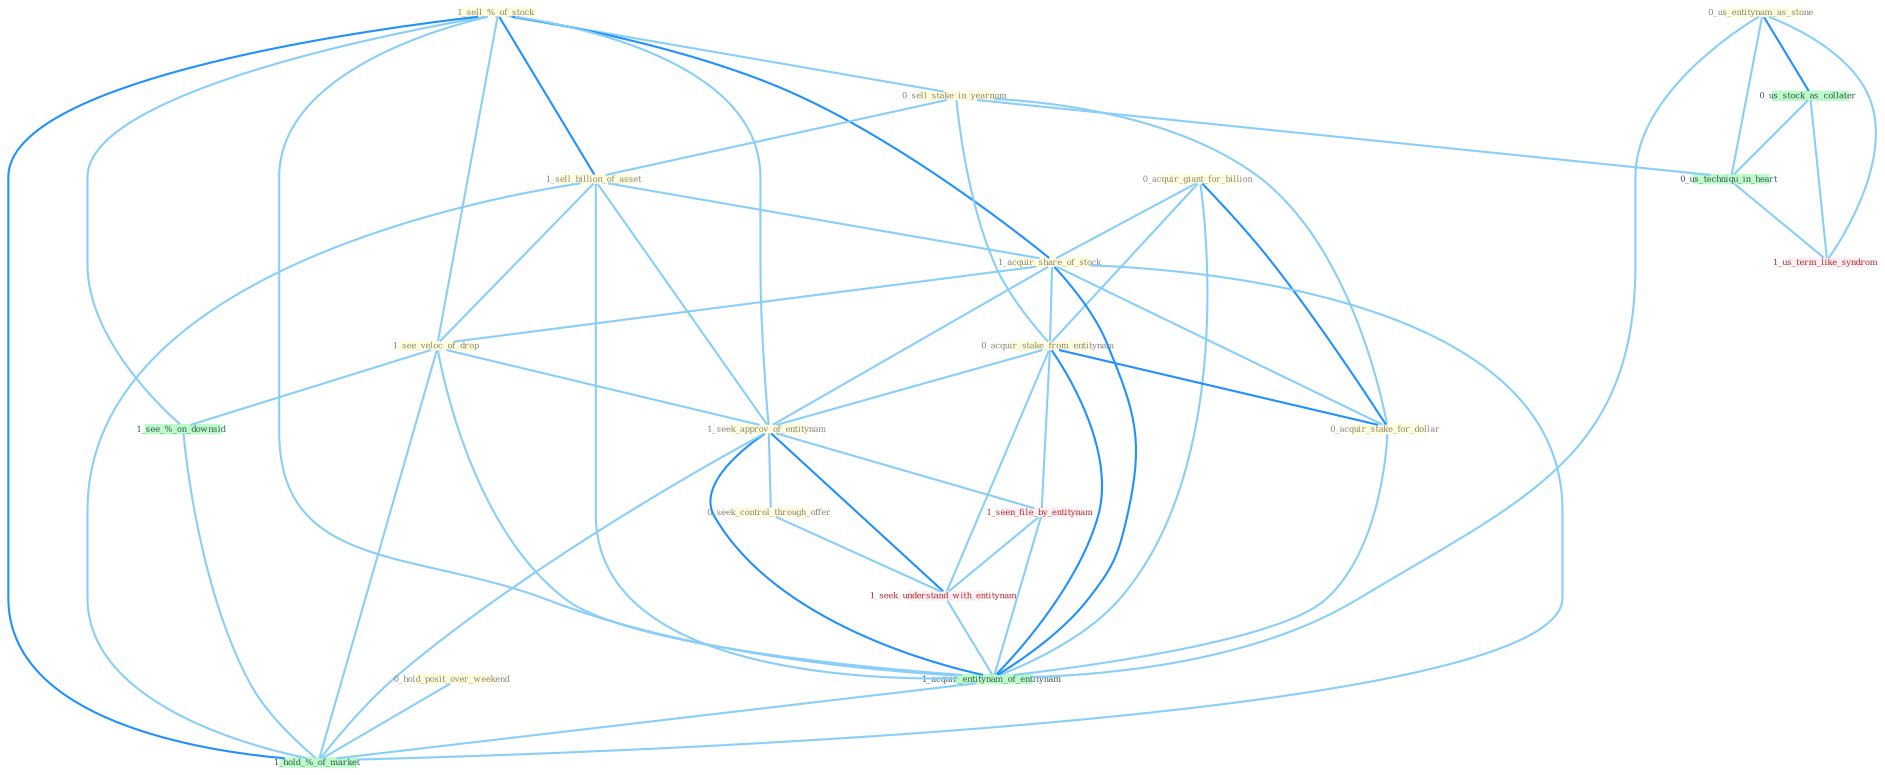 Graph G{ 
    node
    [shape=polygon,style=filled,width=.5,height=.06,color="#BDFCC9",fixedsize=true,fontsize=4,
    fontcolor="#2f4f4f"];
    {node
    [color="#ffffe0", fontcolor="#8b7d6b"] "1_sell_%_of_stock " "0_sell_stake_in_yearnum " "1_sell_billion_of_asset " "0_us_entitynam_as_stone " "0_acquir_giant_for_billion " "1_acquir_share_of_stock " "0_acquir_stake_from_entitynam " "1_see_veloc_of_drop " "1_seek_approv_of_entitynam " "0_acquir_stake_for_dollar " "0_hold_posit_over_weekend " "0_seek_control_through_offer "}
{node [color="#fff0f5", fontcolor="#b22222"] "1_seen_file_by_entitynam " "1_seek_understand_with_entitynam " "1_us_term_like_syndrom "}
edge [color="#B0E2FF"];

	"1_sell_%_of_stock " -- "0_sell_stake_in_yearnum " [w="1", color="#87cefa" ];
	"1_sell_%_of_stock " -- "1_sell_billion_of_asset " [w="2", color="#1e90ff" , len=0.8];
	"1_sell_%_of_stock " -- "1_acquir_share_of_stock " [w="2", color="#1e90ff" , len=0.8];
	"1_sell_%_of_stock " -- "1_see_veloc_of_drop " [w="1", color="#87cefa" ];
	"1_sell_%_of_stock " -- "1_seek_approv_of_entitynam " [w="1", color="#87cefa" ];
	"1_sell_%_of_stock " -- "1_acquir_entitynam_of_entitynam " [w="1", color="#87cefa" ];
	"1_sell_%_of_stock " -- "1_see_%_on_downsid " [w="1", color="#87cefa" ];
	"1_sell_%_of_stock " -- "1_hold_%_of_market " [w="2", color="#1e90ff" , len=0.8];
	"0_sell_stake_in_yearnum " -- "1_sell_billion_of_asset " [w="1", color="#87cefa" ];
	"0_sell_stake_in_yearnum " -- "0_acquir_stake_from_entitynam " [w="1", color="#87cefa" ];
	"0_sell_stake_in_yearnum " -- "0_acquir_stake_for_dollar " [w="1", color="#87cefa" ];
	"0_sell_stake_in_yearnum " -- "0_us_techniqu_in_heart " [w="1", color="#87cefa" ];
	"1_sell_billion_of_asset " -- "1_acquir_share_of_stock " [w="1", color="#87cefa" ];
	"1_sell_billion_of_asset " -- "1_see_veloc_of_drop " [w="1", color="#87cefa" ];
	"1_sell_billion_of_asset " -- "1_seek_approv_of_entitynam " [w="1", color="#87cefa" ];
	"1_sell_billion_of_asset " -- "1_acquir_entitynam_of_entitynam " [w="1", color="#87cefa" ];
	"1_sell_billion_of_asset " -- "1_hold_%_of_market " [w="1", color="#87cefa" ];
	"0_us_entitynam_as_stone " -- "0_us_stock_as_collater " [w="2", color="#1e90ff" , len=0.8];
	"0_us_entitynam_as_stone " -- "1_acquir_entitynam_of_entitynam " [w="1", color="#87cefa" ];
	"0_us_entitynam_as_stone " -- "0_us_techniqu_in_heart " [w="1", color="#87cefa" ];
	"0_us_entitynam_as_stone " -- "1_us_term_like_syndrom " [w="1", color="#87cefa" ];
	"0_acquir_giant_for_billion " -- "1_acquir_share_of_stock " [w="1", color="#87cefa" ];
	"0_acquir_giant_for_billion " -- "0_acquir_stake_from_entitynam " [w="1", color="#87cefa" ];
	"0_acquir_giant_for_billion " -- "0_acquir_stake_for_dollar " [w="2", color="#1e90ff" , len=0.8];
	"0_acquir_giant_for_billion " -- "1_acquir_entitynam_of_entitynam " [w="1", color="#87cefa" ];
	"1_acquir_share_of_stock " -- "0_acquir_stake_from_entitynam " [w="1", color="#87cefa" ];
	"1_acquir_share_of_stock " -- "1_see_veloc_of_drop " [w="1", color="#87cefa" ];
	"1_acquir_share_of_stock " -- "1_seek_approv_of_entitynam " [w="1", color="#87cefa" ];
	"1_acquir_share_of_stock " -- "0_acquir_stake_for_dollar " [w="1", color="#87cefa" ];
	"1_acquir_share_of_stock " -- "1_acquir_entitynam_of_entitynam " [w="2", color="#1e90ff" , len=0.8];
	"1_acquir_share_of_stock " -- "1_hold_%_of_market " [w="1", color="#87cefa" ];
	"0_acquir_stake_from_entitynam " -- "1_seek_approv_of_entitynam " [w="1", color="#87cefa" ];
	"0_acquir_stake_from_entitynam " -- "0_acquir_stake_for_dollar " [w="2", color="#1e90ff" , len=0.8];
	"0_acquir_stake_from_entitynam " -- "1_seen_file_by_entitynam " [w="1", color="#87cefa" ];
	"0_acquir_stake_from_entitynam " -- "1_seek_understand_with_entitynam " [w="1", color="#87cefa" ];
	"0_acquir_stake_from_entitynam " -- "1_acquir_entitynam_of_entitynam " [w="2", color="#1e90ff" , len=0.8];
	"1_see_veloc_of_drop " -- "1_seek_approv_of_entitynam " [w="1", color="#87cefa" ];
	"1_see_veloc_of_drop " -- "1_acquir_entitynam_of_entitynam " [w="1", color="#87cefa" ];
	"1_see_veloc_of_drop " -- "1_see_%_on_downsid " [w="1", color="#87cefa" ];
	"1_see_veloc_of_drop " -- "1_hold_%_of_market " [w="1", color="#87cefa" ];
	"1_seek_approv_of_entitynam " -- "0_seek_control_through_offer " [w="1", color="#87cefa" ];
	"1_seek_approv_of_entitynam " -- "1_seen_file_by_entitynam " [w="1", color="#87cefa" ];
	"1_seek_approv_of_entitynam " -- "1_seek_understand_with_entitynam " [w="2", color="#1e90ff" , len=0.8];
	"1_seek_approv_of_entitynam " -- "1_acquir_entitynam_of_entitynam " [w="2", color="#1e90ff" , len=0.8];
	"1_seek_approv_of_entitynam " -- "1_hold_%_of_market " [w="1", color="#87cefa" ];
	"0_acquir_stake_for_dollar " -- "1_acquir_entitynam_of_entitynam " [w="1", color="#87cefa" ];
	"0_hold_posit_over_weekend " -- "1_hold_%_of_market " [w="1", color="#87cefa" ];
	"0_seek_control_through_offer " -- "1_seek_understand_with_entitynam " [w="1", color="#87cefa" ];
	"1_seen_file_by_entitynam " -- "1_seek_understand_with_entitynam " [w="1", color="#87cefa" ];
	"1_seen_file_by_entitynam " -- "1_acquir_entitynam_of_entitynam " [w="1", color="#87cefa" ];
	"0_us_stock_as_collater " -- "0_us_techniqu_in_heart " [w="1", color="#87cefa" ];
	"0_us_stock_as_collater " -- "1_us_term_like_syndrom " [w="1", color="#87cefa" ];
	"1_seek_understand_with_entitynam " -- "1_acquir_entitynam_of_entitynam " [w="1", color="#87cefa" ];
	"1_acquir_entitynam_of_entitynam " -- "1_hold_%_of_market " [w="1", color="#87cefa" ];
	"0_us_techniqu_in_heart " -- "1_us_term_like_syndrom " [w="1", color="#87cefa" ];
	"1_see_%_on_downsid " -- "1_hold_%_of_market " [w="1", color="#87cefa" ];
}